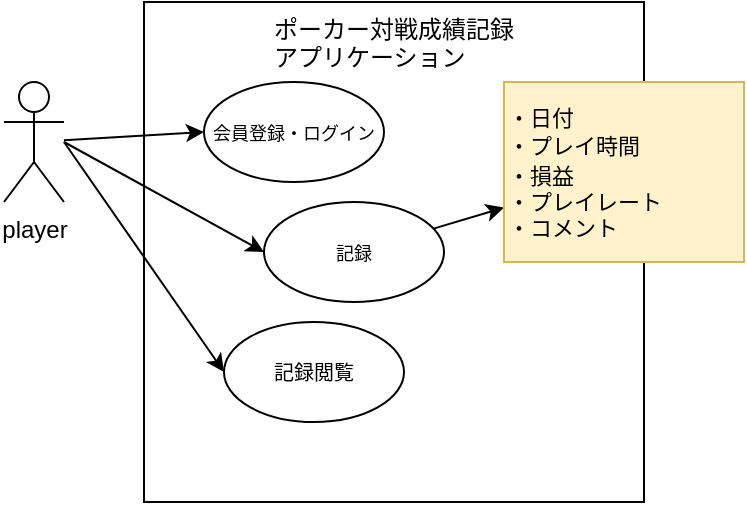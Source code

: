 <mxfile>
    <diagram id="31ld8or95C6TSmgEz-bM" name="ページ1">
        <mxGraphModel dx="743" dy="380" grid="1" gridSize="10" guides="1" tooltips="1" connect="1" arrows="1" fold="1" page="1" pageScale="1" pageWidth="827" pageHeight="1169" math="0" shadow="0">
            <root>
                <mxCell id="0"/>
                <mxCell id="1" parent="0"/>
                <mxCell id="2" value="player" style="shape=umlActor;verticalLabelPosition=bottom;verticalAlign=top;html=1;outlineConnect=0;" vertex="1" parent="1">
                    <mxGeometry x="90" y="80" width="30" height="60" as="geometry"/>
                </mxCell>
                <mxCell id="5" value="&lt;div style=&quot;text-align: justify;&quot;&gt;&lt;span style=&quot;background-color: initial;&quot;&gt;ポーカー対戦成績記録&lt;/span&gt;&lt;/div&gt;&lt;div style=&quot;text-align: justify;&quot;&gt;&lt;span style=&quot;background-color: initial;&quot;&gt;アプリケーション&lt;/span&gt;&lt;/div&gt;" style="whiteSpace=wrap;html=1;aspect=fixed;horizontal=1;verticalAlign=top;" vertex="1" parent="1">
                    <mxGeometry x="160" y="40" width="250" height="250" as="geometry"/>
                </mxCell>
                <mxCell id="6" value="&lt;font style=&quot;font-size: 9px;&quot;&gt;会員登録・ログイン&lt;/font&gt;" style="ellipse;whiteSpace=wrap;html=1;" vertex="1" parent="1">
                    <mxGeometry x="190" y="80" width="90" height="50" as="geometry"/>
                </mxCell>
                <mxCell id="14" value="" style="edgeStyle=none;html=1;fontSize=9;" edge="1" parent="1" source="7" target="13">
                    <mxGeometry relative="1" as="geometry"/>
                </mxCell>
                <mxCell id="7" value="&lt;font style=&quot;font-size: 9px;&quot;&gt;記録&lt;/font&gt;" style="ellipse;whiteSpace=wrap;html=1;" vertex="1" parent="1">
                    <mxGeometry x="220" y="140" width="90" height="50" as="geometry"/>
                </mxCell>
                <mxCell id="8" value="&lt;font size=&quot;1&quot;&gt;記録閲覧&lt;/font&gt;" style="ellipse;whiteSpace=wrap;html=1;" vertex="1" parent="1">
                    <mxGeometry x="200" y="200" width="90" height="50" as="geometry"/>
                </mxCell>
                <mxCell id="10" value="" style="endArrow=classic;html=1;fontSize=9;entryX=0;entryY=0.5;entryDx=0;entryDy=0;" edge="1" parent="1" source="2" target="6">
                    <mxGeometry width="50" height="50" relative="1" as="geometry">
                        <mxPoint x="230" y="200" as="sourcePoint"/>
                        <mxPoint x="280" y="150" as="targetPoint"/>
                    </mxGeometry>
                </mxCell>
                <mxCell id="11" value="" style="endArrow=classic;html=1;fontSize=9;entryX=0;entryY=0.5;entryDx=0;entryDy=0;" edge="1" parent="1" target="7">
                    <mxGeometry width="50" height="50" relative="1" as="geometry">
                        <mxPoint x="120" y="110" as="sourcePoint"/>
                        <mxPoint x="280" y="150" as="targetPoint"/>
                    </mxGeometry>
                </mxCell>
                <mxCell id="12" value="" style="endArrow=classic;html=1;fontSize=9;entryX=0;entryY=0.5;entryDx=0;entryDy=0;" edge="1" parent="1" target="8">
                    <mxGeometry width="50" height="50" relative="1" as="geometry">
                        <mxPoint x="120" y="110" as="sourcePoint"/>
                        <mxPoint x="280" y="150" as="targetPoint"/>
                    </mxGeometry>
                </mxCell>
                <mxCell id="13" value="&lt;font style=&quot;font-size: 11px;&quot;&gt;&lt;font style=&quot;font-size: 11px;&quot;&gt;・&lt;/font&gt;&lt;font style=&quot;font-size: 11px;&quot;&gt;日付&lt;br&gt;・プレイ時間&lt;br&gt;・損益&lt;br&gt;&lt;/font&gt;&lt;/font&gt;&lt;div style=&quot;font-size: 11px;&quot;&gt;&lt;span style=&quot;background-color: initial;&quot;&gt;&lt;font style=&quot;font-size: 11px;&quot;&gt;・プレイレート&lt;/font&gt;&lt;/span&gt;&lt;/div&gt;&lt;div style=&quot;font-size: 11px;&quot;&gt;&lt;span style=&quot;background-color: initial;&quot;&gt;&lt;font style=&quot;font-size: 11px;&quot;&gt;・コメント&lt;/font&gt;&lt;/span&gt;&lt;/div&gt;" style="whiteSpace=wrap;html=1;fillColor=#fff2cc;strokeColor=#d6b656;align=left;" vertex="1" parent="1">
                    <mxGeometry x="340" y="80" width="120" height="90" as="geometry"/>
                </mxCell>
            </root>
        </mxGraphModel>
    </diagram>
</mxfile>
